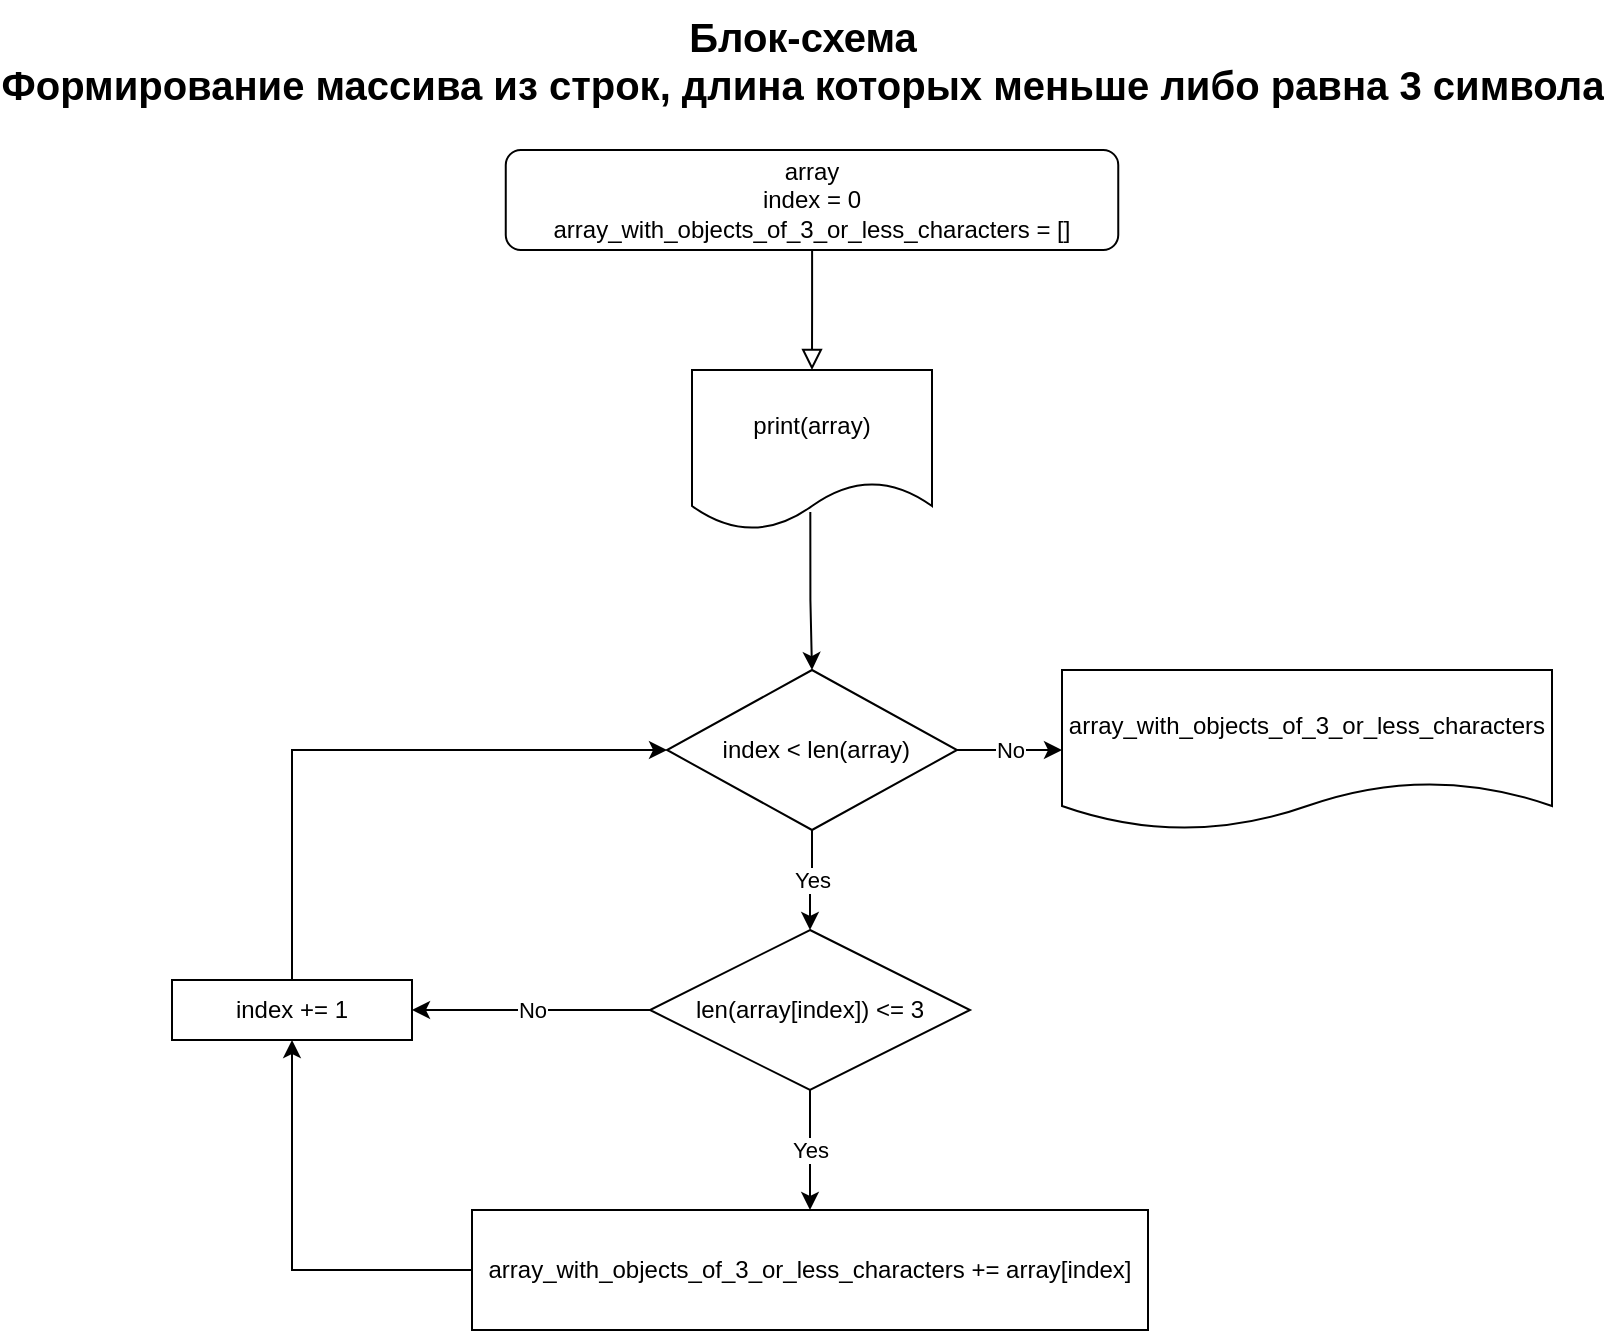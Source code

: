 <mxfile version="20.5.3" type="device"><diagram id="C5RBs43oDa-KdzZeNtuy" name="Page-1"><mxGraphModel dx="1363" dy="788" grid="1" gridSize="10" guides="1" tooltips="1" connect="1" arrows="1" fold="1" page="1" pageScale="1" pageWidth="827" pageHeight="1169" math="0" shadow="0"><root><mxCell id="WIyWlLk6GJQsqaUBKTNV-0"/><mxCell id="WIyWlLk6GJQsqaUBKTNV-1" parent="WIyWlLk6GJQsqaUBKTNV-0"/><mxCell id="WIyWlLk6GJQsqaUBKTNV-2" value="" style="rounded=0;html=1;jettySize=auto;orthogonalLoop=1;fontSize=11;endArrow=block;endFill=0;endSize=8;strokeWidth=1;shadow=0;labelBackgroundColor=none;edgeStyle=orthogonalEdgeStyle;entryX=0.5;entryY=0;entryDx=0;entryDy=0;" parent="WIyWlLk6GJQsqaUBKTNV-1" source="WIyWlLk6GJQsqaUBKTNV-3" target="VrXh-xHzfPbejMSMkBVq-1" edge="1"><mxGeometry relative="1" as="geometry"><mxPoint x="225" y="180" as="targetPoint"/></mxGeometry></mxCell><mxCell id="WIyWlLk6GJQsqaUBKTNV-3" value="array&lt;br&gt;index = 0&lt;br&gt;array_with_objects_of_3_or_less_characters = []" style="rounded=1;whiteSpace=wrap;html=1;fontSize=12;glass=0;strokeWidth=1;shadow=0;" parent="WIyWlLk6GJQsqaUBKTNV-1" vertex="1"><mxGeometry x="266.88" y="80" width="306.25" height="50" as="geometry"/></mxCell><mxCell id="VrXh-xHzfPbejMSMkBVq-0" value="&lt;font style=&quot;font-size: 20px;&quot;&gt;&lt;b&gt;Блок-схема&lt;br&gt;Формирование массива из строк, длина которых меньше либо равна 3 символа&lt;/b&gt;&lt;/font&gt;" style="text;html=1;align=center;verticalAlign=middle;resizable=0;points=[];autosize=1;strokeColor=none;fillColor=none;" vertex="1" parent="WIyWlLk6GJQsqaUBKTNV-1"><mxGeometry x="40" y="5" width="750" height="60" as="geometry"/></mxCell><mxCell id="VrXh-xHzfPbejMSMkBVq-3" value="" style="edgeStyle=orthogonalEdgeStyle;rounded=0;orthogonalLoop=1;jettySize=auto;html=1;exitX=0.493;exitY=0.887;exitDx=0;exitDy=0;exitPerimeter=0;" edge="1" parent="WIyWlLk6GJQsqaUBKTNV-1" source="VrXh-xHzfPbejMSMkBVq-1" target="VrXh-xHzfPbejMSMkBVq-2"><mxGeometry relative="1" as="geometry"/></mxCell><mxCell id="VrXh-xHzfPbejMSMkBVq-1" value="print(array)" style="shape=document;whiteSpace=wrap;html=1;boundedLbl=1;" vertex="1" parent="WIyWlLk6GJQsqaUBKTNV-1"><mxGeometry x="360" y="190" width="120" height="80" as="geometry"/></mxCell><mxCell id="VrXh-xHzfPbejMSMkBVq-14" value="Yes" style="edgeStyle=orthogonalEdgeStyle;rounded=0;orthogonalLoop=1;jettySize=auto;html=1;" edge="1" parent="WIyWlLk6GJQsqaUBKTNV-1" source="VrXh-xHzfPbejMSMkBVq-2" target="VrXh-xHzfPbejMSMkBVq-8"><mxGeometry relative="1" as="geometry"/></mxCell><mxCell id="VrXh-xHzfPbejMSMkBVq-15" value="No" style="edgeStyle=orthogonalEdgeStyle;rounded=0;orthogonalLoop=1;jettySize=auto;html=1;" edge="1" parent="WIyWlLk6GJQsqaUBKTNV-1" source="VrXh-xHzfPbejMSMkBVq-2" target="VrXh-xHzfPbejMSMkBVq-12"><mxGeometry relative="1" as="geometry"/></mxCell><mxCell id="VrXh-xHzfPbejMSMkBVq-2" value="&amp;nbsp;index &amp;lt; len(array)" style="rhombus;whiteSpace=wrap;html=1;" vertex="1" parent="WIyWlLk6GJQsqaUBKTNV-1"><mxGeometry x="347.51" y="340" width="145" height="80" as="geometry"/></mxCell><mxCell id="VrXh-xHzfPbejMSMkBVq-17" value="Yes" style="edgeStyle=orthogonalEdgeStyle;rounded=0;orthogonalLoop=1;jettySize=auto;html=1;" edge="1" parent="WIyWlLk6GJQsqaUBKTNV-1" source="VrXh-xHzfPbejMSMkBVq-8" target="VrXh-xHzfPbejMSMkBVq-16"><mxGeometry relative="1" as="geometry"/></mxCell><mxCell id="VrXh-xHzfPbejMSMkBVq-21" value="No" style="edgeStyle=orthogonalEdgeStyle;rounded=0;orthogonalLoop=1;jettySize=auto;html=1;" edge="1" parent="WIyWlLk6GJQsqaUBKTNV-1" source="VrXh-xHzfPbejMSMkBVq-8" target="VrXh-xHzfPbejMSMkBVq-10"><mxGeometry relative="1" as="geometry"/></mxCell><mxCell id="VrXh-xHzfPbejMSMkBVq-8" value="len(array[index]) &amp;lt;= 3" style="rhombus;whiteSpace=wrap;html=1;" vertex="1" parent="WIyWlLk6GJQsqaUBKTNV-1"><mxGeometry x="339" y="470" width="160" height="80" as="geometry"/></mxCell><mxCell id="VrXh-xHzfPbejMSMkBVq-25" style="edgeStyle=orthogonalEdgeStyle;rounded=0;orthogonalLoop=1;jettySize=auto;html=1;entryX=0;entryY=0.5;entryDx=0;entryDy=0;fontSize=20;" edge="1" parent="WIyWlLk6GJQsqaUBKTNV-1" source="VrXh-xHzfPbejMSMkBVq-10" target="VrXh-xHzfPbejMSMkBVq-2"><mxGeometry relative="1" as="geometry"><Array as="points"><mxPoint x="160" y="380"/></Array></mxGeometry></mxCell><mxCell id="VrXh-xHzfPbejMSMkBVq-10" value="index += 1" style="rounded=0;whiteSpace=wrap;html=1;" vertex="1" parent="WIyWlLk6GJQsqaUBKTNV-1"><mxGeometry x="100" y="495" width="120" height="30" as="geometry"/></mxCell><mxCell id="VrXh-xHzfPbejMSMkBVq-12" value="array_with_objects_of_3_or_less_characters" style="shape=document;whiteSpace=wrap;html=1;boundedLbl=1;" vertex="1" parent="WIyWlLk6GJQsqaUBKTNV-1"><mxGeometry x="545" y="340" width="245" height="80" as="geometry"/></mxCell><mxCell id="VrXh-xHzfPbejMSMkBVq-24" style="edgeStyle=orthogonalEdgeStyle;rounded=0;orthogonalLoop=1;jettySize=auto;html=1;entryX=0.5;entryY=1;entryDx=0;entryDy=0;fontSize=20;" edge="1" parent="WIyWlLk6GJQsqaUBKTNV-1" source="VrXh-xHzfPbejMSMkBVq-16" target="VrXh-xHzfPbejMSMkBVq-10"><mxGeometry relative="1" as="geometry"/></mxCell><mxCell id="VrXh-xHzfPbejMSMkBVq-16" value="array_with_objects_of_3_or_less_characters += array[index]" style="whiteSpace=wrap;html=1;" vertex="1" parent="WIyWlLk6GJQsqaUBKTNV-1"><mxGeometry x="250" y="610" width="338" height="60" as="geometry"/></mxCell></root></mxGraphModel></diagram></mxfile>